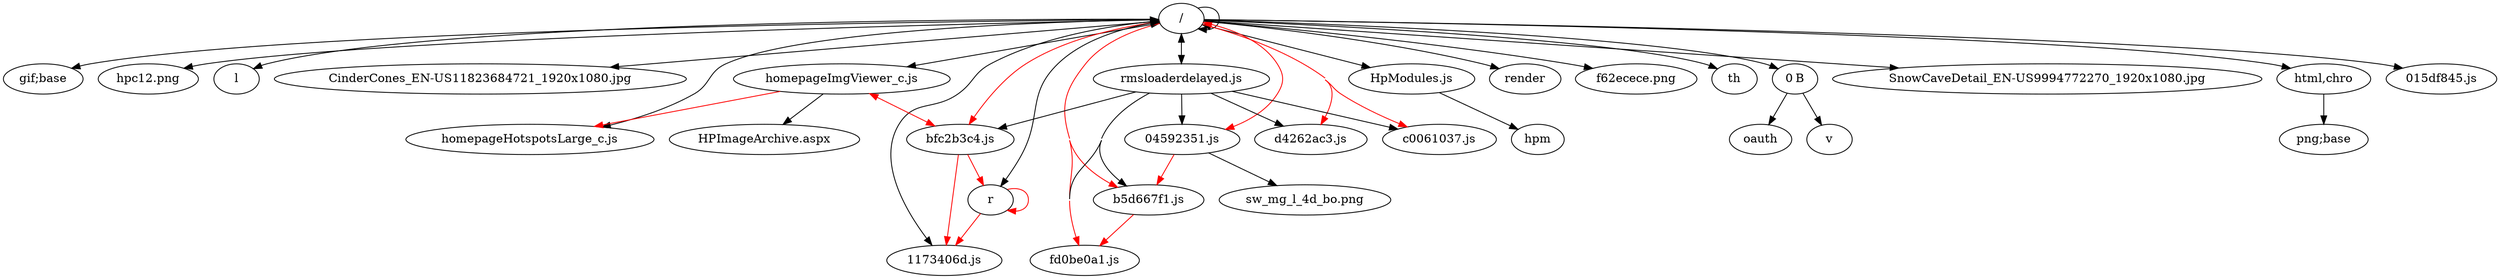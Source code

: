strict digraph G {
ratio=compress;
concentrate=true;
"/" -> "/";
"/" -> "gif;base";
"/" -> "hpc12.png";
"/" -> "l";
"/" -> "CinderCones_EN-US11823684721_1920x1080.jpg";
"/" -> "homepageImgViewer_c.js";
"/" -> "homepageHotspotsLarge_c.js";
"/" -> "HpModules.js";
"homepageImgViewer_c.js" -> "HPImageArchive.aspx";
"HpModules.js" -> "hpm";
"/" -> "rmsloaderdelayed.js";
"rmsloaderdelayed.js" -> "bfc2b3c4.js";
"/" -> "render";
"rmsloaderdelayed.js" -> "04592351.js";
"rmsloaderdelayed.js" -> "b5d667f1.js";
"rmsloaderdelayed.js" -> "fd0be0a1.js";
"rmsloaderdelayed.js" -> "d4262ac3.js";
"rmsloaderdelayed.js" -> "c0061037.js";
"/" -> "1173406d.js";
"/" -> "f62ecece.png";
"/" -> "th";
"/" -> "th";
"/" -> "th";
"/" -> "th";
"/" -> "th";
"/" -> "th";
"/" -> "r";
"/" -> "th";
"/" -> "th";
"/" -> "th";
"/" -> "th";
"/" -> "th";
"/" -> "th";
"/" -> "th";
"/" -> "th";
"/" -> "th";
"/" -> "th";
"/" -> "th";
"/" -> "th";
"/" -> "th";
"04592351.js" -> "sw_mg_l_4d_bo.png";
"/" -> "th";
"/" -> "th";
"/" -> "th";
"0 B" -> "oauth";
"0 B" -> "v";
"/" -> "th";
"/" -> "th";
"/" -> "th";
"/" -> "SnowCaveDetail_EN-US9994772270_1920x1080.jpg";
"/" -> "l";
"html,chro" -> "png;base";
"/" -> "015df845.js";
"/" -> "html,chro";
"/" -> "0 B";
"/" -> "bfc2b3c4.js"[color=red];
"homepageImgViewer_c.js" -> "bfc2b3c4.js"[color=red];
"rmsloaderdelayed.js" -> "/"[color=red];
"bfc2b3c4.js" -> "/"[color=red];
"1173406d.js" -> "/"[color=red];
"r" -> "/"[color=red];
"/" -> "04592351.js"[color=red];
"homepageImgViewer_c.js" -> "/"[color=red];
"bfc2b3c4.js" -> "homepageImgViewer_c.js"[color=red];
"bfc2b3c4.js" -> "1173406d.js"[color=red];
"r" -> "1173406d.js"[color=red];
"bfc2b3c4.js" -> "r"[color=red];
"HpModules.js" -> "/"[color=red];
"homepageImgViewer_c.js" -> "homepageHotspotsLarge_c.js"[color=red];
"HpModules.js" -> "/"[color=red];
"homepageHotspotsLarge_c.js" -> "/"[color=red];
"homepageImgViewer_c.js" -> "/"[color=red];
"rmsloaderdelayed.js" -> "/"[color=red];
"/" -> "04592351.js"[color=red];
"/" -> "b5d667f1.js"[color=red];
"04592351.js" -> "b5d667f1.js"[color=red];
"/" -> "fd0be0a1.js"[color=red];
"b5d667f1.js" -> "fd0be0a1.js"[color=red];
"/" -> "d4262ac3.js"[color=red];
"/" -> "c0061037.js"[color=red];
"1173406d.js" -> "/"[color=red];
"r" -> "r"[color=red];
"r" -> "/"[color=red];
"04592351.js" -> "/"[color=red];
"r" -> "1173406d.js"[color=red];
}
